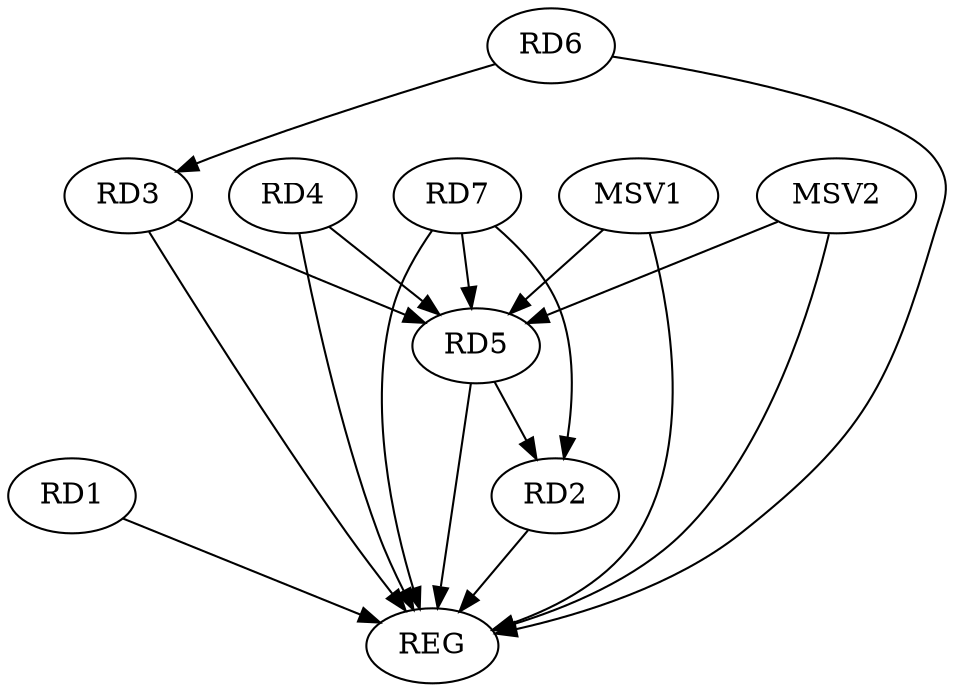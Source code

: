 strict digraph G {
  RD1 [ label="RD1" ];
  RD2 [ label="RD2" ];
  RD3 [ label="RD3" ];
  RD4 [ label="RD4" ];
  RD5 [ label="RD5" ];
  RD6 [ label="RD6" ];
  RD7 [ label="RD7" ];
  REG [ label="REG" ];
  MSV1 [ label="MSV1" ];
  MSV2 [ label="MSV2" ];
  RD5 -> RD2;
  RD7 -> RD2;
  RD3 -> RD5;
  RD6 -> RD3;
  RD4 -> RD5;
  RD7 -> RD5;
  RD1 -> REG;
  RD2 -> REG;
  RD3 -> REG;
  RD4 -> REG;
  RD5 -> REG;
  RD6 -> REG;
  RD7 -> REG;
  MSV1 -> RD5;
  MSV1 -> REG;
  MSV2 -> RD5;
  MSV2 -> REG;
}
